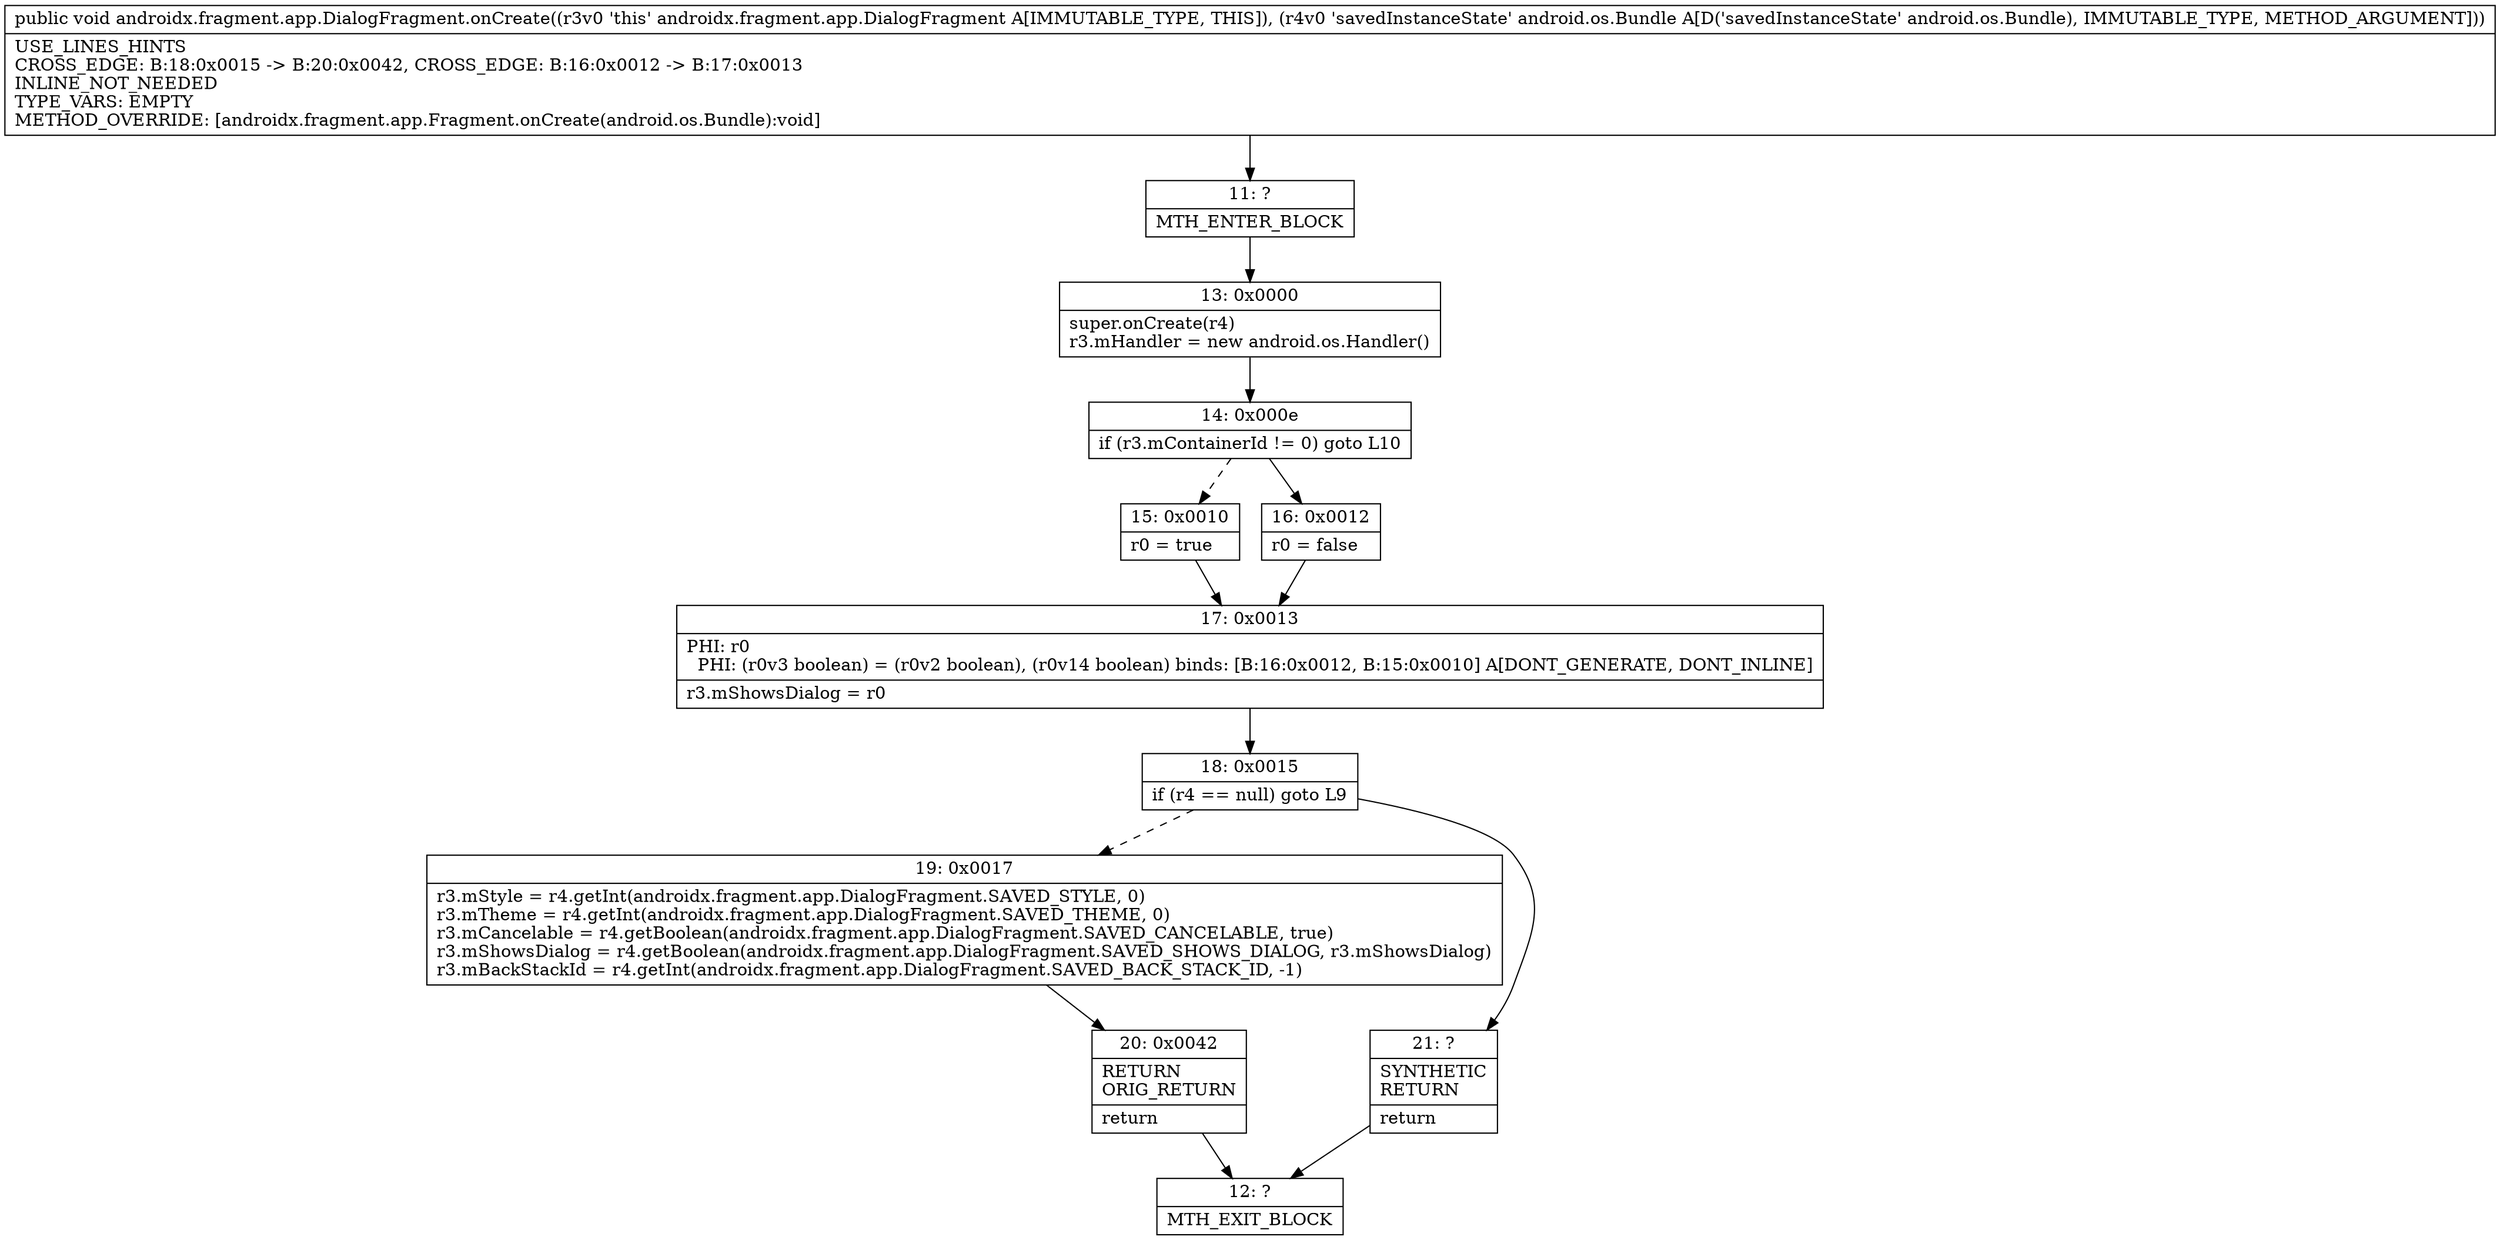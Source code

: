 digraph "CFG forandroidx.fragment.app.DialogFragment.onCreate(Landroid\/os\/Bundle;)V" {
Node_11 [shape=record,label="{11\:\ ?|MTH_ENTER_BLOCK\l}"];
Node_13 [shape=record,label="{13\:\ 0x0000|super.onCreate(r4)\lr3.mHandler = new android.os.Handler()\l}"];
Node_14 [shape=record,label="{14\:\ 0x000e|if (r3.mContainerId != 0) goto L10\l}"];
Node_15 [shape=record,label="{15\:\ 0x0010|r0 = true\l}"];
Node_17 [shape=record,label="{17\:\ 0x0013|PHI: r0 \l  PHI: (r0v3 boolean) = (r0v2 boolean), (r0v14 boolean) binds: [B:16:0x0012, B:15:0x0010] A[DONT_GENERATE, DONT_INLINE]\l|r3.mShowsDialog = r0\l}"];
Node_18 [shape=record,label="{18\:\ 0x0015|if (r4 == null) goto L9\l}"];
Node_19 [shape=record,label="{19\:\ 0x0017|r3.mStyle = r4.getInt(androidx.fragment.app.DialogFragment.SAVED_STYLE, 0)\lr3.mTheme = r4.getInt(androidx.fragment.app.DialogFragment.SAVED_THEME, 0)\lr3.mCancelable = r4.getBoolean(androidx.fragment.app.DialogFragment.SAVED_CANCELABLE, true)\lr3.mShowsDialog = r4.getBoolean(androidx.fragment.app.DialogFragment.SAVED_SHOWS_DIALOG, r3.mShowsDialog)\lr3.mBackStackId = r4.getInt(androidx.fragment.app.DialogFragment.SAVED_BACK_STACK_ID, \-1)\l}"];
Node_20 [shape=record,label="{20\:\ 0x0042|RETURN\lORIG_RETURN\l|return\l}"];
Node_12 [shape=record,label="{12\:\ ?|MTH_EXIT_BLOCK\l}"];
Node_21 [shape=record,label="{21\:\ ?|SYNTHETIC\lRETURN\l|return\l}"];
Node_16 [shape=record,label="{16\:\ 0x0012|r0 = false\l}"];
MethodNode[shape=record,label="{public void androidx.fragment.app.DialogFragment.onCreate((r3v0 'this' androidx.fragment.app.DialogFragment A[IMMUTABLE_TYPE, THIS]), (r4v0 'savedInstanceState' android.os.Bundle A[D('savedInstanceState' android.os.Bundle), IMMUTABLE_TYPE, METHOD_ARGUMENT]))  | USE_LINES_HINTS\lCROSS_EDGE: B:18:0x0015 \-\> B:20:0x0042, CROSS_EDGE: B:16:0x0012 \-\> B:17:0x0013\lINLINE_NOT_NEEDED\lTYPE_VARS: EMPTY\lMETHOD_OVERRIDE: [androidx.fragment.app.Fragment.onCreate(android.os.Bundle):void]\l}"];
MethodNode -> Node_11;Node_11 -> Node_13;
Node_13 -> Node_14;
Node_14 -> Node_15[style=dashed];
Node_14 -> Node_16;
Node_15 -> Node_17;
Node_17 -> Node_18;
Node_18 -> Node_19[style=dashed];
Node_18 -> Node_21;
Node_19 -> Node_20;
Node_20 -> Node_12;
Node_21 -> Node_12;
Node_16 -> Node_17;
}

